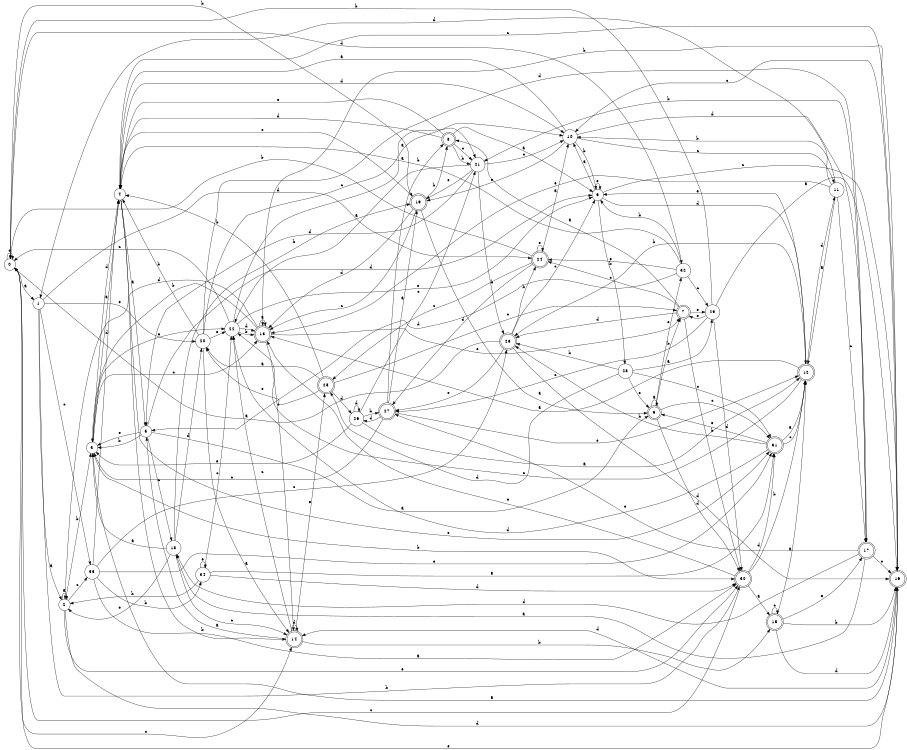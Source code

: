 digraph n28_2 {
__start0 [label="" shape="none"];

rankdir=LR;
size="8,5";

s0 [style="filled", color="black", fillcolor="white" shape="circle", label="0"];
s1 [style="filled", color="black", fillcolor="white" shape="circle", label="1"];
s2 [style="filled", color="black", fillcolor="white" shape="circle", label="2"];
s3 [style="filled", color="black", fillcolor="white" shape="circle", label="3"];
s4 [style="filled", color="black", fillcolor="white" shape="circle", label="4"];
s5 [style="filled", color="black", fillcolor="white" shape="circle", label="5"];
s6 [style="rounded,filled", color="black", fillcolor="white" shape="doublecircle", label="6"];
s7 [style="rounded,filled", color="black", fillcolor="white" shape="doublecircle", label="7"];
s8 [style="rounded,filled", color="black", fillcolor="white" shape="doublecircle", label="8"];
s9 [style="filled", color="black", fillcolor="white" shape="circle", label="9"];
s10 [style="filled", color="black", fillcolor="white" shape="circle", label="10"];
s11 [style="filled", color="black", fillcolor="white" shape="circle", label="11"];
s12 [style="rounded,filled", color="black", fillcolor="white" shape="doublecircle", label="12"];
s13 [style="rounded,filled", color="black", fillcolor="white" shape="doublecircle", label="13"];
s14 [style="rounded,filled", color="black", fillcolor="white" shape="doublecircle", label="14"];
s15 [style="rounded,filled", color="black", fillcolor="white" shape="doublecircle", label="15"];
s16 [style="rounded,filled", color="black", fillcolor="white" shape="doublecircle", label="16"];
s17 [style="rounded,filled", color="black", fillcolor="white" shape="doublecircle", label="17"];
s18 [style="filled", color="black", fillcolor="white" shape="circle", label="18"];
s19 [style="rounded,filled", color="black", fillcolor="white" shape="doublecircle", label="19"];
s20 [style="filled", color="black", fillcolor="white" shape="circle", label="20"];
s21 [style="filled", color="black", fillcolor="white" shape="circle", label="21"];
s22 [style="filled", color="black", fillcolor="white" shape="circle", label="22"];
s23 [style="rounded,filled", color="black", fillcolor="white" shape="doublecircle", label="23"];
s24 [style="rounded,filled", color="black", fillcolor="white" shape="doublecircle", label="24"];
s25 [style="rounded,filled", color="black", fillcolor="white" shape="doublecircle", label="25"];
s26 [style="filled", color="black", fillcolor="white" shape="circle", label="26"];
s27 [style="rounded,filled", color="black", fillcolor="white" shape="doublecircle", label="27"];
s28 [style="filled", color="black", fillcolor="white" shape="circle", label="28"];
s29 [style="filled", color="black", fillcolor="white" shape="circle", label="29"];
s30 [style="rounded,filled", color="black", fillcolor="white" shape="doublecircle", label="30"];
s31 [style="rounded,filled", color="black", fillcolor="white" shape="doublecircle", label="31"];
s32 [style="filled", color="black", fillcolor="white" shape="circle", label="32"];
s33 [style="filled", color="black", fillcolor="white" shape="circle", label="33"];
s34 [style="filled", color="black", fillcolor="white" shape="circle", label="34"];
s0 -> s1 [label="a"];
s0 -> s19 [label="b"];
s0 -> s14 [label="c"];
s0 -> s32 [label="d"];
s0 -> s0 [label="e"];
s1 -> s2 [label="a"];
s1 -> s30 [label="b"];
s1 -> s33 [label="c"];
s1 -> s24 [label="d"];
s1 -> s20 [label="e"];
s2 -> s2 [label="a"];
s2 -> s3 [label="b"];
s2 -> s33 [label="c"];
s2 -> s16 [label="d"];
s2 -> s30 [label="e"];
s3 -> s4 [label="a"];
s3 -> s30 [label="b"];
s3 -> s13 [label="c"];
s3 -> s4 [label="d"];
s3 -> s22 [label="e"];
s4 -> s5 [label="a"];
s4 -> s14 [label="b"];
s4 -> s16 [label="c"];
s4 -> s10 [label="d"];
s4 -> s31 [label="e"];
s5 -> s6 [label="a"];
s5 -> s3 [label="b"];
s5 -> s18 [label="c"];
s5 -> s9 [label="d"];
s5 -> s3 [label="e"];
s6 -> s6 [label="a"];
s6 -> s7 [label="b"];
s6 -> s31 [label="c"];
s6 -> s30 [label="d"];
s6 -> s32 [label="e"];
s7 -> s8 [label="a"];
s7 -> s30 [label="b"];
s7 -> s24 [label="c"];
s7 -> s23 [label="d"];
s7 -> s29 [label="e"];
s8 -> s9 [label="a"];
s8 -> s21 [label="b"];
s8 -> s21 [label="c"];
s8 -> s4 [label="d"];
s8 -> s4 [label="e"];
s9 -> s10 [label="a"];
s9 -> s28 [label="b"];
s9 -> s16 [label="c"];
s9 -> s12 [label="d"];
s9 -> s9 [label="e"];
s10 -> s4 [label="a"];
s10 -> s9 [label="b"];
s10 -> s11 [label="c"];
s10 -> s17 [label="d"];
s10 -> s19 [label="e"];
s11 -> s12 [label="a"];
s11 -> s10 [label="b"];
s11 -> s17 [label="c"];
s11 -> s1 [label="d"];
s11 -> s13 [label="e"];
s12 -> s13 [label="a"];
s12 -> s23 [label="b"];
s12 -> s22 [label="c"];
s12 -> s11 [label="d"];
s12 -> s9 [label="e"];
s13 -> s13 [label="a"];
s13 -> s3 [label="b"];
s13 -> s14 [label="c"];
s13 -> s2 [label="d"];
s13 -> s7 [label="e"];
s14 -> s5 [label="a"];
s14 -> s15 [label="b"];
s14 -> s22 [label="c"];
s14 -> s14 [label="d"];
s14 -> s25 [label="e"];
s15 -> s12 [label="a"];
s15 -> s16 [label="b"];
s15 -> s15 [label="c"];
s15 -> s16 [label="d"];
s15 -> s17 [label="e"];
s16 -> s3 [label="a"];
s16 -> s13 [label="b"];
s16 -> s10 [label="c"];
s16 -> s14 [label="d"];
s16 -> s0 [label="e"];
s17 -> s18 [label="a"];
s17 -> s21 [label="b"];
s17 -> s16 [label="c"];
s17 -> s18 [label="d"];
s17 -> s27 [label="e"];
s18 -> s3 [label="a"];
s18 -> s19 [label="b"];
s18 -> s14 [label="c"];
s18 -> s20 [label="d"];
s18 -> s2 [label="e"];
s19 -> s6 [label="a"];
s19 -> s8 [label="b"];
s19 -> s13 [label="c"];
s19 -> s13 [label="d"];
s19 -> s4 [label="e"];
s20 -> s14 [label="a"];
s20 -> s4 [label="b"];
s20 -> s21 [label="c"];
s20 -> s17 [label="d"];
s20 -> s22 [label="e"];
s21 -> s22 [label="a"];
s21 -> s23 [label="b"];
s21 -> s10 [label="c"];
s21 -> s5 [label="d"];
s21 -> s19 [label="e"];
s22 -> s10 [label="a"];
s22 -> s13 [label="b"];
s22 -> s0 [label="c"];
s22 -> s13 [label="d"];
s22 -> s9 [label="e"];
s23 -> s0 [label="a"];
s23 -> s24 [label="b"];
s23 -> s9 [label="c"];
s23 -> s16 [label="d"];
s23 -> s27 [label="e"];
s24 -> s10 [label="a"];
s24 -> s0 [label="b"];
s24 -> s25 [label="c"];
s24 -> s27 [label="d"];
s24 -> s24 [label="e"];
s25 -> s20 [label="a"];
s25 -> s4 [label="b"];
s25 -> s7 [label="c"];
s25 -> s26 [label="d"];
s25 -> s20 [label="e"];
s26 -> s12 [label="a"];
s26 -> s27 [label="b"];
s26 -> s21 [label="c"];
s26 -> s26 [label="d"];
s26 -> s3 [label="e"];
s27 -> s19 [label="a"];
s27 -> s8 [label="b"];
s27 -> s3 [label="c"];
s27 -> s26 [label="d"];
s27 -> s12 [label="e"];
s28 -> s29 [label="a"];
s28 -> s23 [label="b"];
s28 -> s31 [label="c"];
s28 -> s25 [label="d"];
s28 -> s6 [label="e"];
s29 -> s16 [label="a"];
s29 -> s0 [label="b"];
s29 -> s27 [label="c"];
s29 -> s30 [label="d"];
s29 -> s7 [label="e"];
s30 -> s15 [label="a"];
s30 -> s12 [label="b"];
s30 -> s0 [label="c"];
s30 -> s31 [label="d"];
s30 -> s13 [label="e"];
s31 -> s12 [label="a"];
s31 -> s23 [label="b"];
s31 -> s12 [label="c"];
s31 -> s22 [label="d"];
s31 -> s6 [label="e"];
s32 -> s4 [label="a"];
s32 -> s9 [label="b"];
s32 -> s29 [label="c"];
s32 -> s5 [label="d"];
s32 -> s24 [label="e"];
s33 -> s30 [label="a"];
s33 -> s34 [label="b"];
s33 -> s23 [label="c"];
s33 -> s4 [label="d"];
s33 -> s31 [label="e"];
s34 -> s31 [label="a"];
s34 -> s2 [label="b"];
s34 -> s22 [label="c"];
s34 -> s30 [label="d"];
s34 -> s34 [label="e"];

}